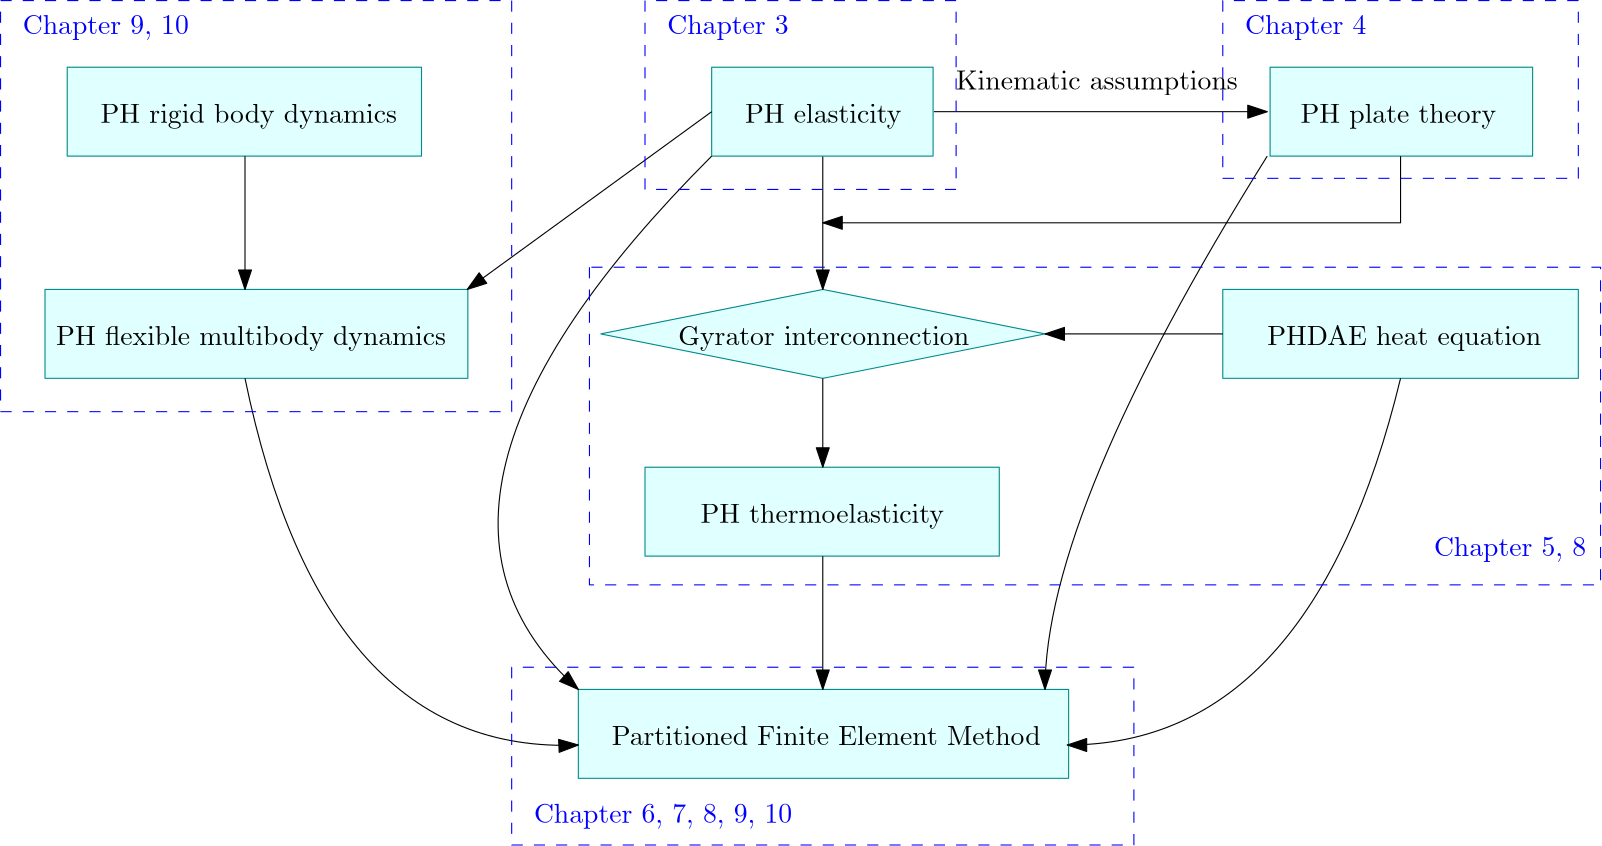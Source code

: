 <?xml version="1.0"?>
<!DOCTYPE ipe SYSTEM "ipe.dtd">
<ipe version="70206" creator="Ipe 7.2.9">
<info created="D:20200724180315" modified="D:20200803100611"/>
<ipestyle name="basic">
<symbol name="arrow/arc(spx)">
<path stroke="sym-stroke" fill="sym-stroke" pen="sym-pen">
0 0 m
-1 0.333 l
-1 -0.333 l
h
</path>
</symbol>
<symbol name="arrow/farc(spx)">
<path stroke="sym-stroke" fill="white" pen="sym-pen">
0 0 m
-1 0.333 l
-1 -0.333 l
h
</path>
</symbol>
<symbol name="arrow/ptarc(spx)">
<path stroke="sym-stroke" fill="sym-stroke" pen="sym-pen">
0 0 m
-1 0.333 l
-0.8 0 l
-1 -0.333 l
h
</path>
</symbol>
<symbol name="arrow/fptarc(spx)">
<path stroke="sym-stroke" fill="white" pen="sym-pen">
0 0 m
-1 0.333 l
-0.8 0 l
-1 -0.333 l
h
</path>
</symbol>
<symbol name="mark/circle(sx)" transformations="translations">
<path fill="sym-stroke">
0.6 0 0 0.6 0 0 e
0.4 0 0 0.4 0 0 e
</path>
</symbol>
<symbol name="mark/disk(sx)" transformations="translations">
<path fill="sym-stroke">
0.6 0 0 0.6 0 0 e
</path>
</symbol>
<symbol name="mark/fdisk(sfx)" transformations="translations">
<group>
<path fill="sym-fill">
0.5 0 0 0.5 0 0 e
</path>
<path fill="sym-stroke" fillrule="eofill">
0.6 0 0 0.6 0 0 e
0.4 0 0 0.4 0 0 e
</path>
</group>
</symbol>
<symbol name="mark/box(sx)" transformations="translations">
<path fill="sym-stroke" fillrule="eofill">
-0.6 -0.6 m
0.6 -0.6 l
0.6 0.6 l
-0.6 0.6 l
h
-0.4 -0.4 m
0.4 -0.4 l
0.4 0.4 l
-0.4 0.4 l
h
</path>
</symbol>
<symbol name="mark/square(sx)" transformations="translations">
<path fill="sym-stroke">
-0.6 -0.6 m
0.6 -0.6 l
0.6 0.6 l
-0.6 0.6 l
h
</path>
</symbol>
<symbol name="mark/fsquare(sfx)" transformations="translations">
<group>
<path fill="sym-fill">
-0.5 -0.5 m
0.5 -0.5 l
0.5 0.5 l
-0.5 0.5 l
h
</path>
<path fill="sym-stroke" fillrule="eofill">
-0.6 -0.6 m
0.6 -0.6 l
0.6 0.6 l
-0.6 0.6 l
h
-0.4 -0.4 m
0.4 -0.4 l
0.4 0.4 l
-0.4 0.4 l
h
</path>
</group>
</symbol>
<symbol name="mark/cross(sx)" transformations="translations">
<group>
<path fill="sym-stroke">
-0.43 -0.57 m
0.57 0.43 l
0.43 0.57 l
-0.57 -0.43 l
h
</path>
<path fill="sym-stroke">
-0.43 0.57 m
0.57 -0.43 l
0.43 -0.57 l
-0.57 0.43 l
h
</path>
</group>
</symbol>
<symbol name="arrow/fnormal(spx)">
<path stroke="sym-stroke" fill="white" pen="sym-pen">
0 0 m
-1 0.333 l
-1 -0.333 l
h
</path>
</symbol>
<symbol name="arrow/pointed(spx)">
<path stroke="sym-stroke" fill="sym-stroke" pen="sym-pen">
0 0 m
-1 0.333 l
-0.8 0 l
-1 -0.333 l
h
</path>
</symbol>
<symbol name="arrow/fpointed(spx)">
<path stroke="sym-stroke" fill="white" pen="sym-pen">
0 0 m
-1 0.333 l
-0.8 0 l
-1 -0.333 l
h
</path>
</symbol>
<symbol name="arrow/linear(spx)">
<path stroke="sym-stroke" pen="sym-pen">
-1 0.333 m
0 0 l
-1 -0.333 l
</path>
</symbol>
<symbol name="arrow/fdouble(spx)">
<path stroke="sym-stroke" fill="white" pen="sym-pen">
0 0 m
-1 0.333 l
-1 -0.333 l
h
-1 0 m
-2 0.333 l
-2 -0.333 l
h
</path>
</symbol>
<symbol name="arrow/double(spx)">
<path stroke="sym-stroke" fill="sym-stroke" pen="sym-pen">
0 0 m
-1 0.333 l
-1 -0.333 l
h
-1 0 m
-2 0.333 l
-2 -0.333 l
h
</path>
</symbol>
<pen name="heavier" value="0.8"/>
<pen name="fat" value="1.2"/>
<pen name="ultrafat" value="2"/>
<symbolsize name="large" value="5"/>
<symbolsize name="small" value="2"/>
<symbolsize name="tiny" value="1.1"/>
<arrowsize name="large" value="10"/>
<arrowsize name="small" value="5"/>
<arrowsize name="tiny" value="3"/>
<color name="red" value="1 0 0"/>
<color name="green" value="0 1 0"/>
<color name="blue" value="0 0 1"/>
<color name="yellow" value="1 1 0"/>
<color name="orange" value="1 0.647 0"/>
<color name="gold" value="1 0.843 0"/>
<color name="purple" value="0.627 0.125 0.941"/>
<color name="gray" value="0.745"/>
<color name="brown" value="0.647 0.165 0.165"/>
<color name="navy" value="0 0 0.502"/>
<color name="pink" value="1 0.753 0.796"/>
<color name="seagreen" value="0.18 0.545 0.341"/>
<color name="turquoise" value="0.251 0.878 0.816"/>
<color name="violet" value="0.933 0.51 0.933"/>
<color name="darkblue" value="0 0 0.545"/>
<color name="darkcyan" value="0 0.545 0.545"/>
<color name="darkgray" value="0.663"/>
<color name="darkgreen" value="0 0.392 0"/>
<color name="darkmagenta" value="0.545 0 0.545"/>
<color name="darkorange" value="1 0.549 0"/>
<color name="darkred" value="0.545 0 0"/>
<color name="lightblue" value="0.678 0.847 0.902"/>
<color name="lightcyan" value="0.878 1 1"/>
<color name="lightgray" value="0.827"/>
<color name="lightgreen" value="0.565 0.933 0.565"/>
<color name="lightyellow" value="1 1 0.878"/>
<dashstyle name="dashed" value="[4] 0"/>
<dashstyle name="dotted" value="[1 3] 0"/>
<dashstyle name="dash dotted" value="[4 2 1 2] 0"/>
<dashstyle name="dash dot dotted" value="[4 2 1 2 1 2] 0"/>
<textsize name="large" value="\large"/>
<textsize name="small" value="\small"/>
<textsize name="tiny" value="\tiny"/>
<textsize name="Large" value="\Large"/>
<textsize name="LARGE" value="\LARGE"/>
<textsize name="huge" value="\huge"/>
<textsize name="Huge" value="\Huge"/>
<textsize name="footnote" value="\footnotesize"/>
<textstyle name="center" begin="\begin{center}" end="\end{center}"/>
<textstyle name="itemize" begin="\begin{itemize}" end="\end{itemize}"/>
<textstyle name="item" begin="\begin{itemize}\item{}" end="\end{itemize}"/>
<gridsize name="4 pts" value="4"/>
<gridsize name="8 pts (~3 mm)" value="8"/>
<gridsize name="16 pts (~6 mm)" value="16"/>
<gridsize name="32 pts (~12 mm)" value="32"/>
<gridsize name="10 pts (~3.5 mm)" value="10"/>
<gridsize name="20 pts (~7 mm)" value="20"/>
<gridsize name="14 pts (~5 mm)" value="14"/>
<gridsize name="28 pts (~10 mm)" value="28"/>
<gridsize name="56 pts (~20 mm)" value="56"/>
<anglesize name="90 deg" value="90"/>
<anglesize name="60 deg" value="60"/>
<anglesize name="45 deg" value="45"/>
<anglesize name="30 deg" value="30"/>
<anglesize name="22.5 deg" value="22.5"/>
<opacity name="10%" value="0.1"/>
<opacity name="30%" value="0.3"/>
<opacity name="50%" value="0.5"/>
<opacity name="75%" value="0.75"/>
<tiling name="falling" angle="-60" step="4" width="1"/>
<tiling name="rising" angle="30" step="4" width="1"/>
</ipestyle>
<page>
<layer name="alpha"/>
<view layers="alpha" active="alpha"/>
<path layer="alpha" matrix="0.996429 0 0 0.666667 -175.257 266.667" stroke="darkcyan" fill="lightcyan">
208 800 m
208 752 l
336 752 l
336 800 l
h
</path>
<path matrix="0.738335 0 0 0.666667 311.462 266.667" stroke="darkcyan" fill="lightcyan">
208 800 m
208 752 l
336 752 l
336 800 l
h
</path>
<path matrix="1 0 0 1 16 0" stroke="darkcyan" fill="lightcyan">
432 720 m
432 688 l
560 688 l
560 720 l
h
</path>
<path matrix="0.996429 0 0 0.666667 32.7429 122.667" stroke="darkcyan" fill="lightcyan">
208 800 m
208 752 l
336 752 l
336 800 l
h
</path>
<text matrix="1 0 0 1 12 -72" transformations="translations" pos="248 708" stroke="black" type="label" width="87.671" height="6.926" depth="1.93" valign="baseline">PH thermoelasticity</text>
<text matrix="1 0 0 1 -32 -4" transformations="translations" pos="496 704" stroke="black" type="label" width="98.658" height="6.926" depth="1.93" valign="baseline">PHDAE heat equation</text>
<text matrix="1 0 0 1 -8 -12" transformations="translations" pos="360 804" stroke="black" type="label" width="101.453" height="6.815" depth="1.93" valign="baseline">Kinematic assumptions</text>
<path matrix="1.37893 0 0 0.666667 -70.8172 42.667" stroke="darkcyan" fill="lightcyan">
208 800 m
208 752 l
336 752 l
336 800 l
h
</path>
<text matrix="1 0 0 1 16 -32" transformations="translations" pos="212 588" stroke="black" type="label" width="154.587" height="6.918" depth="0" valign="baseline">Partitioned Finite Element Method</text>
<path matrix="1 0 0 1 48 0" stroke="darkcyan" fill="lightcyan">
176 704 m
256 720 l
336 704 l
256 688 l
176 704 l
</path>
<path matrix="1 0 0 1 48 0" stroke="black" arrow="normal/normal">
256 768 m
256 720 l
</path>
<path matrix="1 0 0 1 48 0" stroke="black" arrow="normal/normal">
256 688 m
256 656 l
</path>
<text matrix="1 0 0 1 -4 -8" transformations="translations" pos="48 788" stroke="black" type="label" width="106.767" height="6.926" depth="1.93" valign="baseline">PH rigid body dynamics</text>
<path matrix="0.622767 0 0 0.666667 134.465 266.667" stroke="darkcyan" fill="lightcyan">
208 800 m
208 752 l
336 752 l
336 800 l
h
</path>
<path matrix="1.18929 0 0 0.666667 -223.371 186.667" stroke="darkcyan" fill="lightcyan">
208 800 m
208 752 l
336 752 l
336 800 l
h
</path>
<text matrix="1 0 0 1 -28 -8" transformations="translations" pos="56 708" stroke="black" type="label" width="140.501" height="6.926" depth="1.93" valign="baseline">PH flexible multibody dynamics</text>
<path matrix="1 0 0 1 16 0" stroke="black" arrow="normal/normal">
80 768 m
80 720 l
</path>
<path matrix="1 0 0 1 16 0" stroke="black" arrow="normal/normal">
328 784 m
448 784 l
</path>
<path matrix="1 0 0 1 16 0" stroke="black" arrow="normal/normal">
496 768 m
496 744 l
288 744 l
</path>
<path matrix="1 0 0 1 16 0" stroke="black" arrow="normal/normal">
248 784 m
160 720 l
</path>
<path matrix="1 0 0 1 16 0" stroke="black" arrow="normal/normal">
248 768 m
124 644
200 576 c
</path>
<path matrix="1 0 0 1 16 0" stroke="black" arrow="normal/normal">
80 688 m
108 552
200 556 c
</path>
<path matrix="1 0 0 1 16 0" stroke="black" arrow="normal/normal">
448 768 m
368 640
368 576 c
</path>
<path matrix="1 0 0 1 16 0" stroke="black" arrow="normal/normal">
496 688 m
464 556
376 556 c
</path>
<path matrix="1 0 0 1 16 0" stroke="black" arrow="normal/normal">
288 624 m
288 576 l
</path>
<path matrix="1 0 0 1 16 0" stroke="black" arrow="normal/normal">
432 704 m
368 704 l
</path>
<text matrix="1 0 0 1 56 0" transformations="translations" pos="220 780" stroke="black" type="label" width="56.372" height="6.926" depth="1.93" valign="baseline">PH elasticity</text>
<text matrix="1 0 0 1 -52 40" transformations="translations" pos="304 660" stroke="black" type="label" width="104.76" height="6.815" depth="1.93" valign="baseline">Gyrator interconnection</text>
<text matrix="1 0 0 1 4 4" transformations="translations" pos="472 776" stroke="black" type="label" width="70.458" height="6.926" depth="1.93" valign="baseline">PH plate theory</text>
<path matrix="1 0 0 2.64286 4 -1110.57" stroke="blue" dash="dashed">
188 676 m
188 732 l
4 732 l
4 676 l
h
</path>
<text matrix="1 0 0 1 -20 72" transformations="translations" pos="36 740" stroke="blue" type="label" width="59.804" height="6.926" depth="1.93" valign="baseline">Chapter 9, 10</text>
<path stroke="blue" dash="dashed">
240 824 m
240 756 l
352 756 l
352 824 l
h
</path>
<text matrix="1 0 0 1 -4 -4" transformations="translations" pos="252 816" stroke="blue" type="label" width="43.753" height="6.926" depth="1.93" valign="baseline">Chapter 3</text>
<path stroke="blue" dash="dashed">
576 760 m
576 824 l
448 824 l
448 760 l
h
</path>
<text transformations="translations" pos="456 812" stroke="blue" type="label" width="43.753" height="6.926" depth="1.93" valign="baseline">Chapter 4</text>
<path matrix="2.52778 0 0 1.58824 -892.222 -428.235" stroke="blue" dash="dashed">
440 728 m
440 656 l
584 656 l
584 728 l
h
</path>
<text matrix="1 0 0 1 72 -44" transformations="translations" pos="452 668" stroke="blue" type="label" width="54.822" height="6.926" depth="1.93" valign="baseline">Chapter 5, 8</text>
<path stroke="blue" dash="dashed">
192 584 m
192 520 l
416 520 l
416 584 l
h
</path>
<text matrix="1 0 0 1 -12 -4" transformations="translations" pos="212 532" stroke="blue" type="label" width="93.012" height="6.926" depth="1.93" valign="baseline">Chapter 6, 7, 8, 9, 10</text>
</page>
</ipe>
